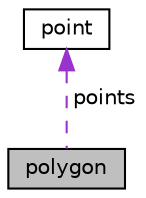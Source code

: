 digraph "polygon"
{
 // LATEX_PDF_SIZE
  edge [fontname="Helvetica",fontsize="10",labelfontname="Helvetica",labelfontsize="10"];
  node [fontname="Helvetica",fontsize="10",shape=record];
  Node1 [label="polygon",height=0.2,width=0.4,color="black", fillcolor="grey75", style="filled", fontcolor="black",tooltip="Représente un polygone défini par un nombre de points."];
  Node2 -> Node1 [dir="back",color="darkorchid3",fontsize="10",style="dashed",label=" points" ,fontname="Helvetica"];
  Node2 [label="point",height=0.2,width=0.4,color="black", fillcolor="white", style="filled",URL="$structpoint.html",tooltip="Représente un point dans un espace 2D."];
}
